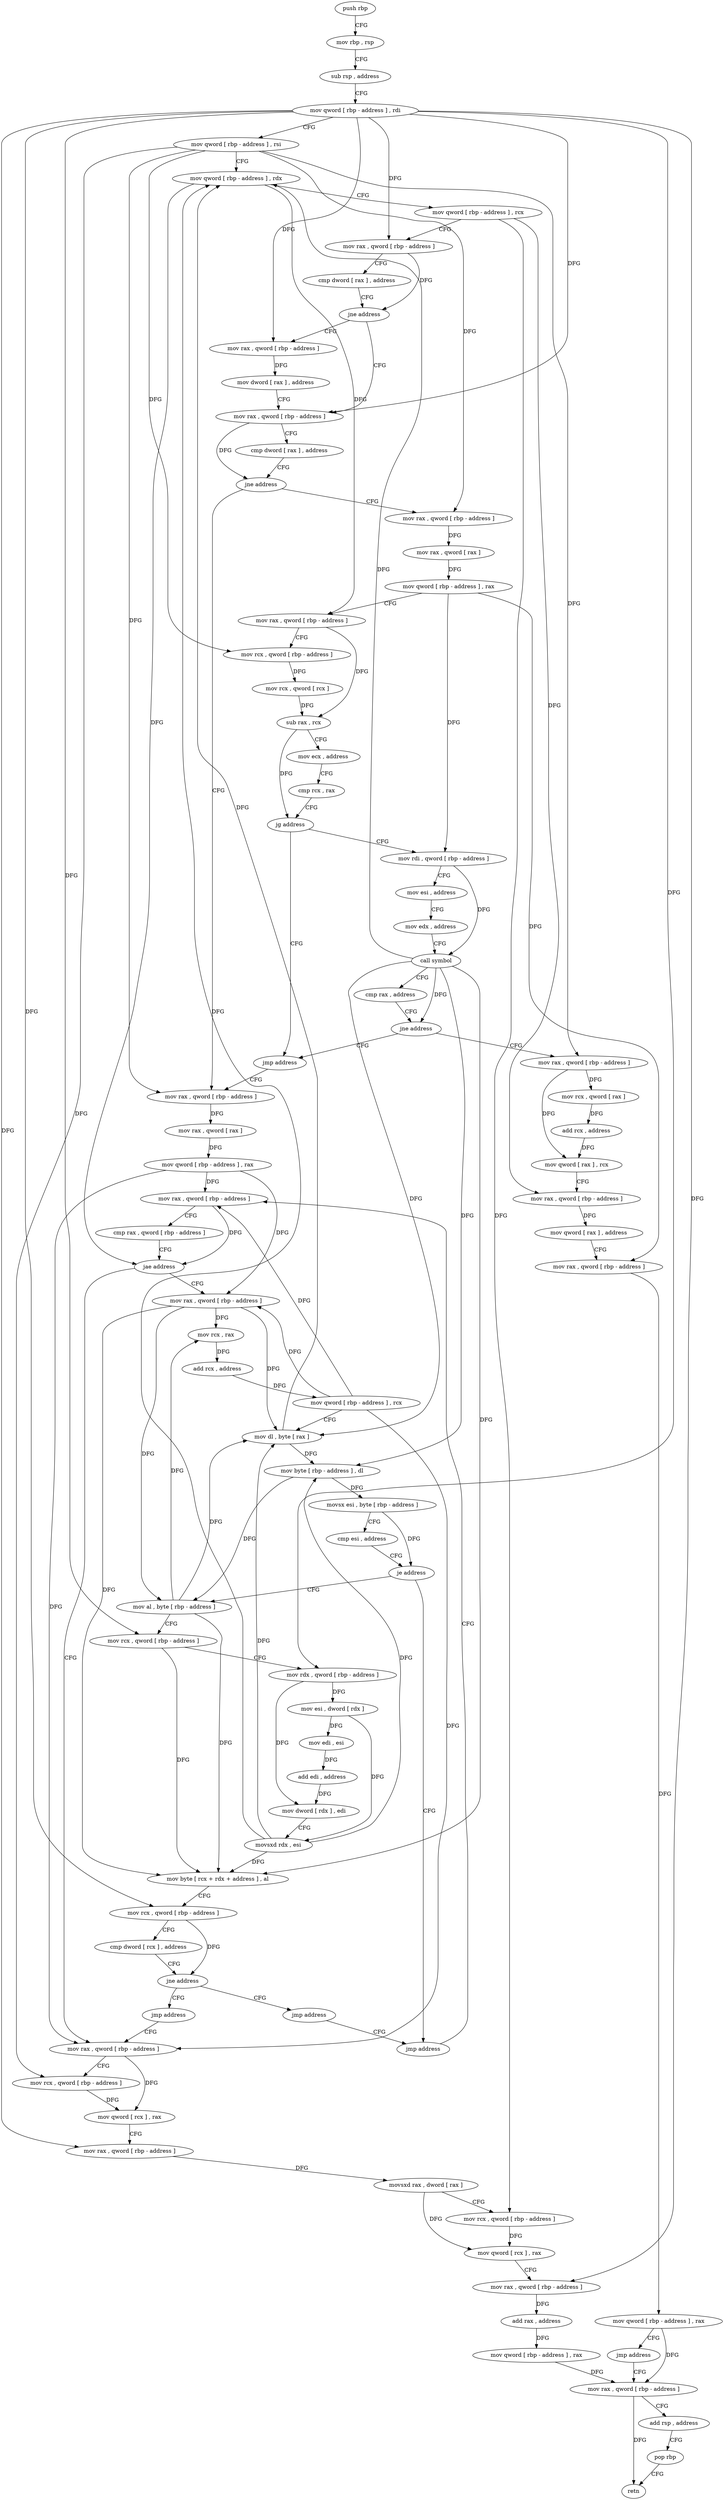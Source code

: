 digraph "func" {
"4212624" [label = "push rbp" ]
"4212625" [label = "mov rbp , rsp" ]
"4212628" [label = "sub rsp , address" ]
"4212632" [label = "mov qword [ rbp - address ] , rdi" ]
"4212636" [label = "mov qword [ rbp - address ] , rsi" ]
"4212640" [label = "mov qword [ rbp - address ] , rdx" ]
"4212644" [label = "mov qword [ rbp - address ] , rcx" ]
"4212648" [label = "mov rax , qword [ rbp - address ]" ]
"4212652" [label = "cmp dword [ rax ] , address" ]
"4212655" [label = "jne address" ]
"4212671" [label = "mov rax , qword [ rbp - address ]" ]
"4212661" [label = "mov rax , qword [ rbp - address ]" ]
"4212675" [label = "cmp dword [ rax ] , address" ]
"4212678" [label = "jne address" ]
"4212798" [label = "mov rax , qword [ rbp - address ]" ]
"4212684" [label = "mov rax , qword [ rbp - address ]" ]
"4212665" [label = "mov dword [ rax ] , address" ]
"4212802" [label = "mov rax , qword [ rax ]" ]
"4212805" [label = "mov qword [ rbp - address ] , rax" ]
"4212809" [label = "mov rax , qword [ rbp - address ]" ]
"4212688" [label = "mov rax , qword [ rax ]" ]
"4212691" [label = "mov qword [ rbp - address ] , rax" ]
"4212695" [label = "mov rax , qword [ rbp - address ]" ]
"4212699" [label = "mov rcx , qword [ rbp - address ]" ]
"4212703" [label = "mov rcx , qword [ rcx ]" ]
"4212706" [label = "sub rax , rcx" ]
"4212709" [label = "mov ecx , address" ]
"4212714" [label = "cmp rcx , rax" ]
"4212717" [label = "jg address" ]
"4212793" [label = "jmp address" ]
"4212723" [label = "mov rdi , qword [ rbp - address ]" ]
"4212914" [label = "mov rax , qword [ rbp - address ]" ]
"4212918" [label = "mov rcx , qword [ rbp - address ]" ]
"4212922" [label = "mov qword [ rcx ] , rax" ]
"4212925" [label = "mov rax , qword [ rbp - address ]" ]
"4212929" [label = "movsxd rax , dword [ rax ]" ]
"4212932" [label = "mov rcx , qword [ rbp - address ]" ]
"4212936" [label = "mov qword [ rcx ] , rax" ]
"4212939" [label = "mov rax , qword [ rbp - address ]" ]
"4212943" [label = "add rax , address" ]
"4212949" [label = "mov qword [ rbp - address ] , rax" ]
"4212953" [label = "mov rax , qword [ rbp - address ]" ]
"4212823" [label = "mov rax , qword [ rbp - address ]" ]
"4212827" [label = "mov rcx , rax" ]
"4212830" [label = "add rcx , address" ]
"4212837" [label = "mov qword [ rbp - address ] , rcx" ]
"4212841" [label = "mov dl , byte [ rax ]" ]
"4212843" [label = "mov byte [ rbp - address ] , dl" ]
"4212846" [label = "movsx esi , byte [ rbp - address ]" ]
"4212850" [label = "cmp esi , address" ]
"4212853" [label = "je address" ]
"4212909" [label = "jmp address" ]
"4212859" [label = "mov al , byte [ rbp - address ]" ]
"4212727" [label = "mov esi , address" ]
"4212732" [label = "mov edx , address" ]
"4212737" [label = "call symbol" ]
"4212742" [label = "cmp rax , address" ]
"4212746" [label = "jne address" ]
"4212752" [label = "mov rax , qword [ rbp - address ]" ]
"4212862" [label = "mov rcx , qword [ rbp - address ]" ]
"4212866" [label = "mov rdx , qword [ rbp - address ]" ]
"4212870" [label = "mov esi , dword [ rdx ]" ]
"4212872" [label = "mov edi , esi" ]
"4212874" [label = "add edi , address" ]
"4212877" [label = "mov dword [ rdx ] , edi" ]
"4212879" [label = "movsxd rdx , esi" ]
"4212882" [label = "mov byte [ rcx + rdx + address ] , al" ]
"4212886" [label = "mov rcx , qword [ rbp - address ]" ]
"4212890" [label = "cmp dword [ rcx ] , address" ]
"4212893" [label = "jne address" ]
"4212904" [label = "jmp address" ]
"4212899" [label = "jmp address" ]
"4212756" [label = "mov rcx , qword [ rax ]" ]
"4212759" [label = "add rcx , address" ]
"4212766" [label = "mov qword [ rax ] , rcx" ]
"4212769" [label = "mov rax , qword [ rbp - address ]" ]
"4212773" [label = "mov qword [ rax ] , address" ]
"4212780" [label = "mov rax , qword [ rbp - address ]" ]
"4212784" [label = "mov qword [ rbp - address ] , rax" ]
"4212788" [label = "jmp address" ]
"4212813" [label = "cmp rax , qword [ rbp - address ]" ]
"4212817" [label = "jae address" ]
"4212957" [label = "add rsp , address" ]
"4212961" [label = "pop rbp" ]
"4212962" [label = "retn" ]
"4212624" -> "4212625" [ label = "CFG" ]
"4212625" -> "4212628" [ label = "CFG" ]
"4212628" -> "4212632" [ label = "CFG" ]
"4212632" -> "4212636" [ label = "CFG" ]
"4212632" -> "4212648" [ label = "DFG" ]
"4212632" -> "4212671" [ label = "DFG" ]
"4212632" -> "4212661" [ label = "DFG" ]
"4212632" -> "4212925" [ label = "DFG" ]
"4212632" -> "4212939" [ label = "DFG" ]
"4212632" -> "4212862" [ label = "DFG" ]
"4212632" -> "4212866" [ label = "DFG" ]
"4212632" -> "4212886" [ label = "DFG" ]
"4212636" -> "4212640" [ label = "CFG" ]
"4212636" -> "4212798" [ label = "DFG" ]
"4212636" -> "4212684" [ label = "DFG" ]
"4212636" -> "4212699" [ label = "DFG" ]
"4212636" -> "4212918" [ label = "DFG" ]
"4212636" -> "4212752" [ label = "DFG" ]
"4212640" -> "4212644" [ label = "CFG" ]
"4212640" -> "4212695" [ label = "DFG" ]
"4212640" -> "4212817" [ label = "DFG" ]
"4212644" -> "4212648" [ label = "CFG" ]
"4212644" -> "4212932" [ label = "DFG" ]
"4212644" -> "4212769" [ label = "DFG" ]
"4212648" -> "4212652" [ label = "CFG" ]
"4212648" -> "4212655" [ label = "DFG" ]
"4212652" -> "4212655" [ label = "CFG" ]
"4212655" -> "4212671" [ label = "CFG" ]
"4212655" -> "4212661" [ label = "CFG" ]
"4212671" -> "4212675" [ label = "CFG" ]
"4212671" -> "4212678" [ label = "DFG" ]
"4212661" -> "4212665" [ label = "DFG" ]
"4212675" -> "4212678" [ label = "CFG" ]
"4212678" -> "4212798" [ label = "CFG" ]
"4212678" -> "4212684" [ label = "CFG" ]
"4212798" -> "4212802" [ label = "DFG" ]
"4212684" -> "4212688" [ label = "DFG" ]
"4212665" -> "4212671" [ label = "CFG" ]
"4212802" -> "4212805" [ label = "DFG" ]
"4212805" -> "4212809" [ label = "DFG" ]
"4212805" -> "4212914" [ label = "DFG" ]
"4212805" -> "4212823" [ label = "DFG" ]
"4212809" -> "4212813" [ label = "CFG" ]
"4212809" -> "4212817" [ label = "DFG" ]
"4212688" -> "4212691" [ label = "DFG" ]
"4212691" -> "4212695" [ label = "CFG" ]
"4212691" -> "4212723" [ label = "DFG" ]
"4212691" -> "4212780" [ label = "DFG" ]
"4212695" -> "4212699" [ label = "CFG" ]
"4212695" -> "4212706" [ label = "DFG" ]
"4212699" -> "4212703" [ label = "DFG" ]
"4212703" -> "4212706" [ label = "DFG" ]
"4212706" -> "4212709" [ label = "CFG" ]
"4212706" -> "4212717" [ label = "DFG" ]
"4212709" -> "4212714" [ label = "CFG" ]
"4212714" -> "4212717" [ label = "CFG" ]
"4212717" -> "4212793" [ label = "CFG" ]
"4212717" -> "4212723" [ label = "CFG" ]
"4212793" -> "4212798" [ label = "CFG" ]
"4212723" -> "4212727" [ label = "CFG" ]
"4212723" -> "4212737" [ label = "DFG" ]
"4212914" -> "4212918" [ label = "CFG" ]
"4212914" -> "4212922" [ label = "DFG" ]
"4212918" -> "4212922" [ label = "DFG" ]
"4212922" -> "4212925" [ label = "CFG" ]
"4212925" -> "4212929" [ label = "DFG" ]
"4212929" -> "4212932" [ label = "CFG" ]
"4212929" -> "4212936" [ label = "DFG" ]
"4212932" -> "4212936" [ label = "DFG" ]
"4212936" -> "4212939" [ label = "CFG" ]
"4212939" -> "4212943" [ label = "DFG" ]
"4212943" -> "4212949" [ label = "DFG" ]
"4212949" -> "4212953" [ label = "DFG" ]
"4212953" -> "4212957" [ label = "CFG" ]
"4212953" -> "4212962" [ label = "DFG" ]
"4212823" -> "4212827" [ label = "DFG" ]
"4212823" -> "4212841" [ label = "DFG" ]
"4212823" -> "4212859" [ label = "DFG" ]
"4212823" -> "4212882" [ label = "DFG" ]
"4212827" -> "4212830" [ label = "DFG" ]
"4212830" -> "4212837" [ label = "DFG" ]
"4212837" -> "4212841" [ label = "CFG" ]
"4212837" -> "4212809" [ label = "DFG" ]
"4212837" -> "4212914" [ label = "DFG" ]
"4212837" -> "4212823" [ label = "DFG" ]
"4212841" -> "4212843" [ label = "DFG" ]
"4212841" -> "4212640" [ label = "DFG" ]
"4212843" -> "4212846" [ label = "DFG" ]
"4212843" -> "4212859" [ label = "DFG" ]
"4212846" -> "4212850" [ label = "CFG" ]
"4212846" -> "4212853" [ label = "DFG" ]
"4212850" -> "4212853" [ label = "CFG" ]
"4212853" -> "4212909" [ label = "CFG" ]
"4212853" -> "4212859" [ label = "CFG" ]
"4212909" -> "4212809" [ label = "CFG" ]
"4212859" -> "4212862" [ label = "CFG" ]
"4212859" -> "4212827" [ label = "DFG" ]
"4212859" -> "4212841" [ label = "DFG" ]
"4212859" -> "4212882" [ label = "DFG" ]
"4212727" -> "4212732" [ label = "CFG" ]
"4212732" -> "4212737" [ label = "CFG" ]
"4212737" -> "4212742" [ label = "CFG" ]
"4212737" -> "4212640" [ label = "DFG" ]
"4212737" -> "4212746" [ label = "DFG" ]
"4212737" -> "4212841" [ label = "DFG" ]
"4212737" -> "4212843" [ label = "DFG" ]
"4212737" -> "4212882" [ label = "DFG" ]
"4212742" -> "4212746" [ label = "CFG" ]
"4212746" -> "4212793" [ label = "CFG" ]
"4212746" -> "4212752" [ label = "CFG" ]
"4212752" -> "4212756" [ label = "DFG" ]
"4212752" -> "4212766" [ label = "DFG" ]
"4212862" -> "4212866" [ label = "CFG" ]
"4212862" -> "4212882" [ label = "DFG" ]
"4212866" -> "4212870" [ label = "DFG" ]
"4212866" -> "4212877" [ label = "DFG" ]
"4212870" -> "4212872" [ label = "DFG" ]
"4212870" -> "4212879" [ label = "DFG" ]
"4212872" -> "4212874" [ label = "DFG" ]
"4212874" -> "4212877" [ label = "DFG" ]
"4212877" -> "4212879" [ label = "CFG" ]
"4212879" -> "4212882" [ label = "DFG" ]
"4212879" -> "4212640" [ label = "DFG" ]
"4212879" -> "4212843" [ label = "DFG" ]
"4212879" -> "4212841" [ label = "DFG" ]
"4212882" -> "4212886" [ label = "CFG" ]
"4212886" -> "4212890" [ label = "CFG" ]
"4212886" -> "4212893" [ label = "DFG" ]
"4212890" -> "4212893" [ label = "CFG" ]
"4212893" -> "4212904" [ label = "CFG" ]
"4212893" -> "4212899" [ label = "CFG" ]
"4212904" -> "4212909" [ label = "CFG" ]
"4212899" -> "4212914" [ label = "CFG" ]
"4212756" -> "4212759" [ label = "DFG" ]
"4212759" -> "4212766" [ label = "DFG" ]
"4212766" -> "4212769" [ label = "CFG" ]
"4212769" -> "4212773" [ label = "DFG" ]
"4212773" -> "4212780" [ label = "CFG" ]
"4212780" -> "4212784" [ label = "DFG" ]
"4212784" -> "4212788" [ label = "CFG" ]
"4212784" -> "4212953" [ label = "DFG" ]
"4212788" -> "4212953" [ label = "CFG" ]
"4212813" -> "4212817" [ label = "CFG" ]
"4212817" -> "4212914" [ label = "CFG" ]
"4212817" -> "4212823" [ label = "CFG" ]
"4212957" -> "4212961" [ label = "CFG" ]
"4212961" -> "4212962" [ label = "CFG" ]
}
